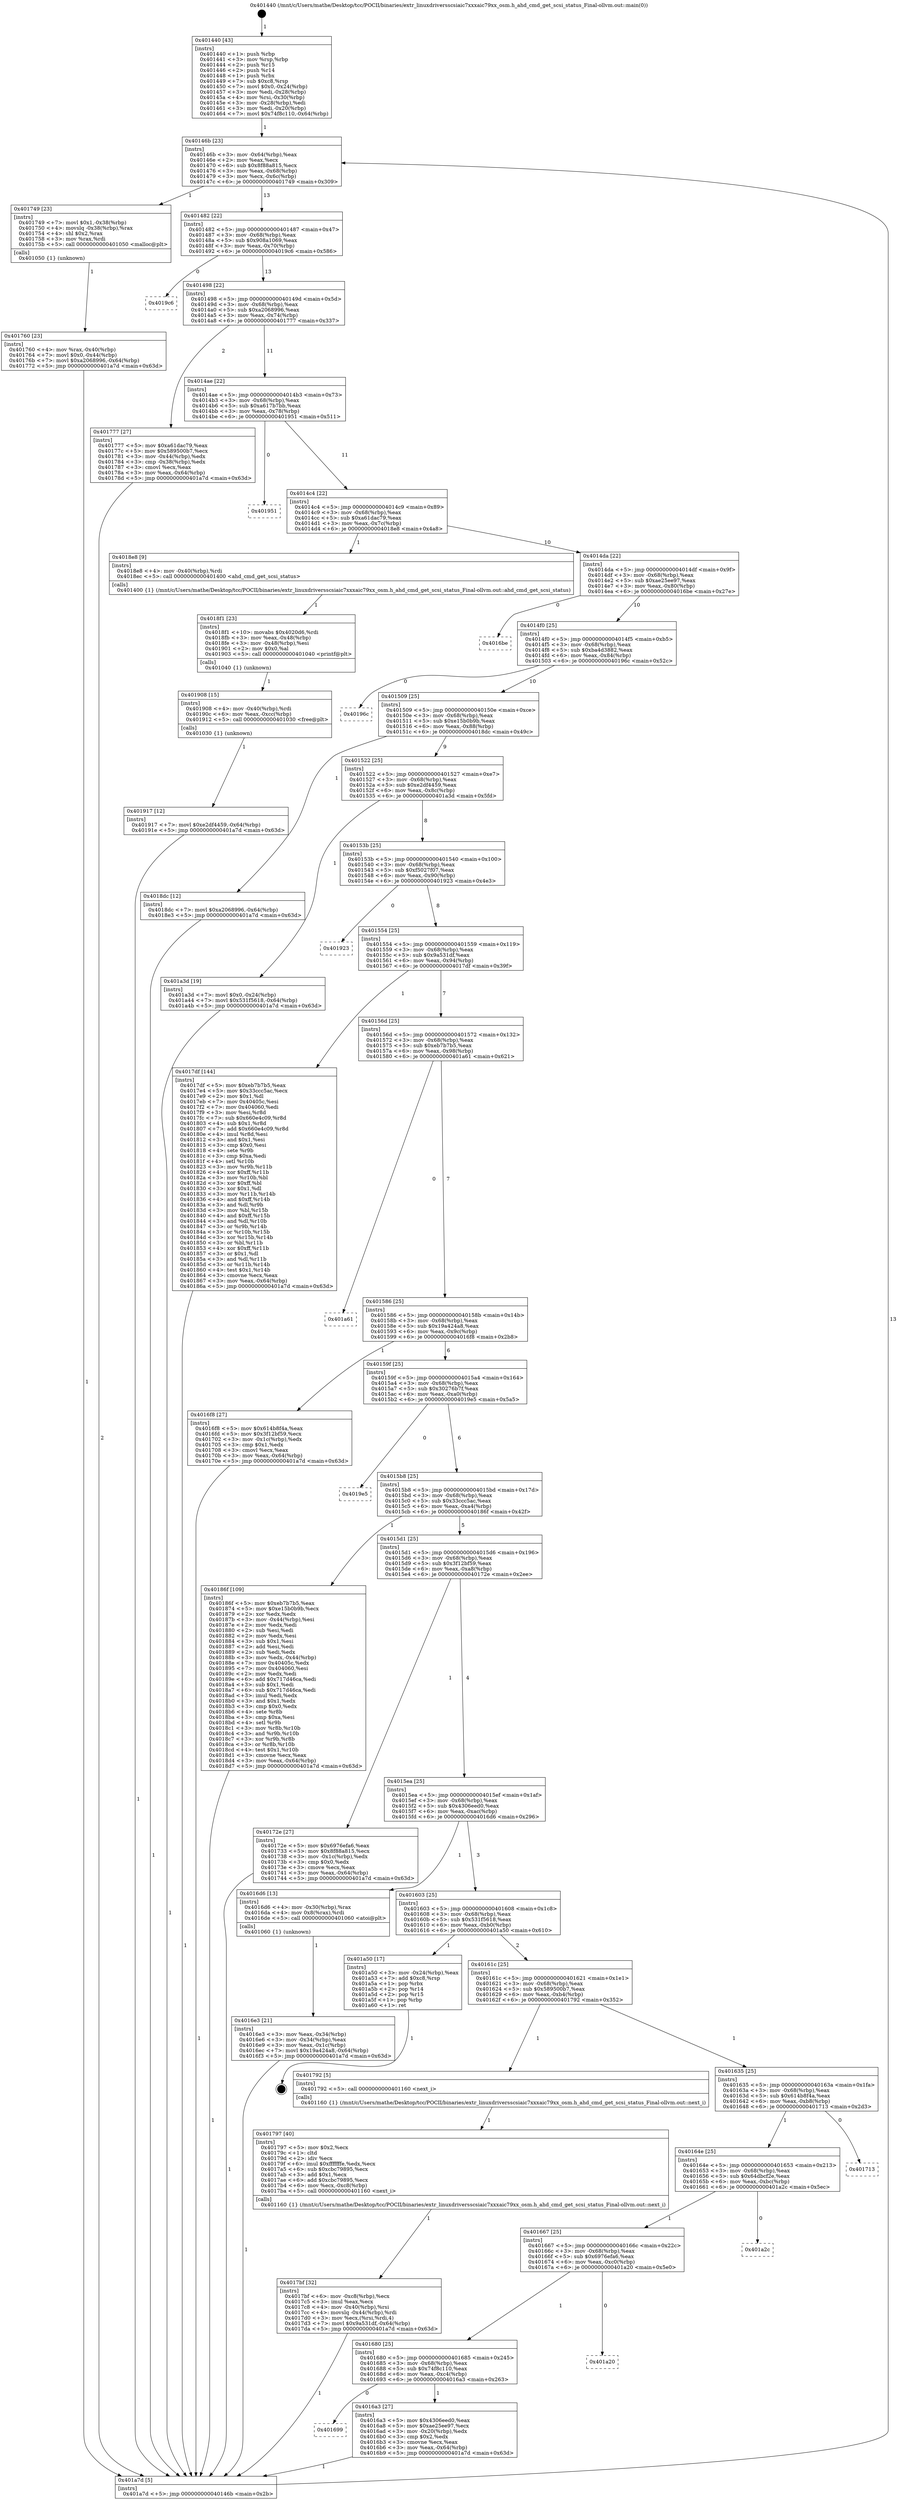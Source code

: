 digraph "0x401440" {
  label = "0x401440 (/mnt/c/Users/mathe/Desktop/tcc/POCII/binaries/extr_linuxdriversscsiaic7xxxaic79xx_osm.h_ahd_cmd_get_scsi_status_Final-ollvm.out::main(0))"
  labelloc = "t"
  node[shape=record]

  Entry [label="",width=0.3,height=0.3,shape=circle,fillcolor=black,style=filled]
  "0x40146b" [label="{
     0x40146b [23]\l
     | [instrs]\l
     &nbsp;&nbsp;0x40146b \<+3\>: mov -0x64(%rbp),%eax\l
     &nbsp;&nbsp;0x40146e \<+2\>: mov %eax,%ecx\l
     &nbsp;&nbsp;0x401470 \<+6\>: sub $0x8f88a815,%ecx\l
     &nbsp;&nbsp;0x401476 \<+3\>: mov %eax,-0x68(%rbp)\l
     &nbsp;&nbsp;0x401479 \<+3\>: mov %ecx,-0x6c(%rbp)\l
     &nbsp;&nbsp;0x40147c \<+6\>: je 0000000000401749 \<main+0x309\>\l
  }"]
  "0x401749" [label="{
     0x401749 [23]\l
     | [instrs]\l
     &nbsp;&nbsp;0x401749 \<+7\>: movl $0x1,-0x38(%rbp)\l
     &nbsp;&nbsp;0x401750 \<+4\>: movslq -0x38(%rbp),%rax\l
     &nbsp;&nbsp;0x401754 \<+4\>: shl $0x2,%rax\l
     &nbsp;&nbsp;0x401758 \<+3\>: mov %rax,%rdi\l
     &nbsp;&nbsp;0x40175b \<+5\>: call 0000000000401050 \<malloc@plt\>\l
     | [calls]\l
     &nbsp;&nbsp;0x401050 \{1\} (unknown)\l
  }"]
  "0x401482" [label="{
     0x401482 [22]\l
     | [instrs]\l
     &nbsp;&nbsp;0x401482 \<+5\>: jmp 0000000000401487 \<main+0x47\>\l
     &nbsp;&nbsp;0x401487 \<+3\>: mov -0x68(%rbp),%eax\l
     &nbsp;&nbsp;0x40148a \<+5\>: sub $0x908a1069,%eax\l
     &nbsp;&nbsp;0x40148f \<+3\>: mov %eax,-0x70(%rbp)\l
     &nbsp;&nbsp;0x401492 \<+6\>: je 00000000004019c6 \<main+0x586\>\l
  }"]
  Exit [label="",width=0.3,height=0.3,shape=circle,fillcolor=black,style=filled,peripheries=2]
  "0x4019c6" [label="{
     0x4019c6\l
  }", style=dashed]
  "0x401498" [label="{
     0x401498 [22]\l
     | [instrs]\l
     &nbsp;&nbsp;0x401498 \<+5\>: jmp 000000000040149d \<main+0x5d\>\l
     &nbsp;&nbsp;0x40149d \<+3\>: mov -0x68(%rbp),%eax\l
     &nbsp;&nbsp;0x4014a0 \<+5\>: sub $0xa2068996,%eax\l
     &nbsp;&nbsp;0x4014a5 \<+3\>: mov %eax,-0x74(%rbp)\l
     &nbsp;&nbsp;0x4014a8 \<+6\>: je 0000000000401777 \<main+0x337\>\l
  }"]
  "0x401917" [label="{
     0x401917 [12]\l
     | [instrs]\l
     &nbsp;&nbsp;0x401917 \<+7\>: movl $0xe2df4459,-0x64(%rbp)\l
     &nbsp;&nbsp;0x40191e \<+5\>: jmp 0000000000401a7d \<main+0x63d\>\l
  }"]
  "0x401777" [label="{
     0x401777 [27]\l
     | [instrs]\l
     &nbsp;&nbsp;0x401777 \<+5\>: mov $0xa61dac79,%eax\l
     &nbsp;&nbsp;0x40177c \<+5\>: mov $0x589500b7,%ecx\l
     &nbsp;&nbsp;0x401781 \<+3\>: mov -0x44(%rbp),%edx\l
     &nbsp;&nbsp;0x401784 \<+3\>: cmp -0x38(%rbp),%edx\l
     &nbsp;&nbsp;0x401787 \<+3\>: cmovl %ecx,%eax\l
     &nbsp;&nbsp;0x40178a \<+3\>: mov %eax,-0x64(%rbp)\l
     &nbsp;&nbsp;0x40178d \<+5\>: jmp 0000000000401a7d \<main+0x63d\>\l
  }"]
  "0x4014ae" [label="{
     0x4014ae [22]\l
     | [instrs]\l
     &nbsp;&nbsp;0x4014ae \<+5\>: jmp 00000000004014b3 \<main+0x73\>\l
     &nbsp;&nbsp;0x4014b3 \<+3\>: mov -0x68(%rbp),%eax\l
     &nbsp;&nbsp;0x4014b6 \<+5\>: sub $0xa617b7bb,%eax\l
     &nbsp;&nbsp;0x4014bb \<+3\>: mov %eax,-0x78(%rbp)\l
     &nbsp;&nbsp;0x4014be \<+6\>: je 0000000000401951 \<main+0x511\>\l
  }"]
  "0x401908" [label="{
     0x401908 [15]\l
     | [instrs]\l
     &nbsp;&nbsp;0x401908 \<+4\>: mov -0x40(%rbp),%rdi\l
     &nbsp;&nbsp;0x40190c \<+6\>: mov %eax,-0xcc(%rbp)\l
     &nbsp;&nbsp;0x401912 \<+5\>: call 0000000000401030 \<free@plt\>\l
     | [calls]\l
     &nbsp;&nbsp;0x401030 \{1\} (unknown)\l
  }"]
  "0x401951" [label="{
     0x401951\l
  }", style=dashed]
  "0x4014c4" [label="{
     0x4014c4 [22]\l
     | [instrs]\l
     &nbsp;&nbsp;0x4014c4 \<+5\>: jmp 00000000004014c9 \<main+0x89\>\l
     &nbsp;&nbsp;0x4014c9 \<+3\>: mov -0x68(%rbp),%eax\l
     &nbsp;&nbsp;0x4014cc \<+5\>: sub $0xa61dac79,%eax\l
     &nbsp;&nbsp;0x4014d1 \<+3\>: mov %eax,-0x7c(%rbp)\l
     &nbsp;&nbsp;0x4014d4 \<+6\>: je 00000000004018e8 \<main+0x4a8\>\l
  }"]
  "0x4018f1" [label="{
     0x4018f1 [23]\l
     | [instrs]\l
     &nbsp;&nbsp;0x4018f1 \<+10\>: movabs $0x4020d6,%rdi\l
     &nbsp;&nbsp;0x4018fb \<+3\>: mov %eax,-0x48(%rbp)\l
     &nbsp;&nbsp;0x4018fe \<+3\>: mov -0x48(%rbp),%esi\l
     &nbsp;&nbsp;0x401901 \<+2\>: mov $0x0,%al\l
     &nbsp;&nbsp;0x401903 \<+5\>: call 0000000000401040 \<printf@plt\>\l
     | [calls]\l
     &nbsp;&nbsp;0x401040 \{1\} (unknown)\l
  }"]
  "0x4018e8" [label="{
     0x4018e8 [9]\l
     | [instrs]\l
     &nbsp;&nbsp;0x4018e8 \<+4\>: mov -0x40(%rbp),%rdi\l
     &nbsp;&nbsp;0x4018ec \<+5\>: call 0000000000401400 \<ahd_cmd_get_scsi_status\>\l
     | [calls]\l
     &nbsp;&nbsp;0x401400 \{1\} (/mnt/c/Users/mathe/Desktop/tcc/POCII/binaries/extr_linuxdriversscsiaic7xxxaic79xx_osm.h_ahd_cmd_get_scsi_status_Final-ollvm.out::ahd_cmd_get_scsi_status)\l
  }"]
  "0x4014da" [label="{
     0x4014da [22]\l
     | [instrs]\l
     &nbsp;&nbsp;0x4014da \<+5\>: jmp 00000000004014df \<main+0x9f\>\l
     &nbsp;&nbsp;0x4014df \<+3\>: mov -0x68(%rbp),%eax\l
     &nbsp;&nbsp;0x4014e2 \<+5\>: sub $0xae25ee97,%eax\l
     &nbsp;&nbsp;0x4014e7 \<+3\>: mov %eax,-0x80(%rbp)\l
     &nbsp;&nbsp;0x4014ea \<+6\>: je 00000000004016be \<main+0x27e\>\l
  }"]
  "0x4017bf" [label="{
     0x4017bf [32]\l
     | [instrs]\l
     &nbsp;&nbsp;0x4017bf \<+6\>: mov -0xc8(%rbp),%ecx\l
     &nbsp;&nbsp;0x4017c5 \<+3\>: imul %eax,%ecx\l
     &nbsp;&nbsp;0x4017c8 \<+4\>: mov -0x40(%rbp),%rsi\l
     &nbsp;&nbsp;0x4017cc \<+4\>: movslq -0x44(%rbp),%rdi\l
     &nbsp;&nbsp;0x4017d0 \<+3\>: mov %ecx,(%rsi,%rdi,4)\l
     &nbsp;&nbsp;0x4017d3 \<+7\>: movl $0x9a531df,-0x64(%rbp)\l
     &nbsp;&nbsp;0x4017da \<+5\>: jmp 0000000000401a7d \<main+0x63d\>\l
  }"]
  "0x4016be" [label="{
     0x4016be\l
  }", style=dashed]
  "0x4014f0" [label="{
     0x4014f0 [25]\l
     | [instrs]\l
     &nbsp;&nbsp;0x4014f0 \<+5\>: jmp 00000000004014f5 \<main+0xb5\>\l
     &nbsp;&nbsp;0x4014f5 \<+3\>: mov -0x68(%rbp),%eax\l
     &nbsp;&nbsp;0x4014f8 \<+5\>: sub $0xba4d3882,%eax\l
     &nbsp;&nbsp;0x4014fd \<+6\>: mov %eax,-0x84(%rbp)\l
     &nbsp;&nbsp;0x401503 \<+6\>: je 000000000040196c \<main+0x52c\>\l
  }"]
  "0x401797" [label="{
     0x401797 [40]\l
     | [instrs]\l
     &nbsp;&nbsp;0x401797 \<+5\>: mov $0x2,%ecx\l
     &nbsp;&nbsp;0x40179c \<+1\>: cltd\l
     &nbsp;&nbsp;0x40179d \<+2\>: idiv %ecx\l
     &nbsp;&nbsp;0x40179f \<+6\>: imul $0xfffffffe,%edx,%ecx\l
     &nbsp;&nbsp;0x4017a5 \<+6\>: sub $0xcbc79895,%ecx\l
     &nbsp;&nbsp;0x4017ab \<+3\>: add $0x1,%ecx\l
     &nbsp;&nbsp;0x4017ae \<+6\>: add $0xcbc79895,%ecx\l
     &nbsp;&nbsp;0x4017b4 \<+6\>: mov %ecx,-0xc8(%rbp)\l
     &nbsp;&nbsp;0x4017ba \<+5\>: call 0000000000401160 \<next_i\>\l
     | [calls]\l
     &nbsp;&nbsp;0x401160 \{1\} (/mnt/c/Users/mathe/Desktop/tcc/POCII/binaries/extr_linuxdriversscsiaic7xxxaic79xx_osm.h_ahd_cmd_get_scsi_status_Final-ollvm.out::next_i)\l
  }"]
  "0x40196c" [label="{
     0x40196c\l
  }", style=dashed]
  "0x401509" [label="{
     0x401509 [25]\l
     | [instrs]\l
     &nbsp;&nbsp;0x401509 \<+5\>: jmp 000000000040150e \<main+0xce\>\l
     &nbsp;&nbsp;0x40150e \<+3\>: mov -0x68(%rbp),%eax\l
     &nbsp;&nbsp;0x401511 \<+5\>: sub $0xe15b0b9b,%eax\l
     &nbsp;&nbsp;0x401516 \<+6\>: mov %eax,-0x88(%rbp)\l
     &nbsp;&nbsp;0x40151c \<+6\>: je 00000000004018dc \<main+0x49c\>\l
  }"]
  "0x401760" [label="{
     0x401760 [23]\l
     | [instrs]\l
     &nbsp;&nbsp;0x401760 \<+4\>: mov %rax,-0x40(%rbp)\l
     &nbsp;&nbsp;0x401764 \<+7\>: movl $0x0,-0x44(%rbp)\l
     &nbsp;&nbsp;0x40176b \<+7\>: movl $0xa2068996,-0x64(%rbp)\l
     &nbsp;&nbsp;0x401772 \<+5\>: jmp 0000000000401a7d \<main+0x63d\>\l
  }"]
  "0x4018dc" [label="{
     0x4018dc [12]\l
     | [instrs]\l
     &nbsp;&nbsp;0x4018dc \<+7\>: movl $0xa2068996,-0x64(%rbp)\l
     &nbsp;&nbsp;0x4018e3 \<+5\>: jmp 0000000000401a7d \<main+0x63d\>\l
  }"]
  "0x401522" [label="{
     0x401522 [25]\l
     | [instrs]\l
     &nbsp;&nbsp;0x401522 \<+5\>: jmp 0000000000401527 \<main+0xe7\>\l
     &nbsp;&nbsp;0x401527 \<+3\>: mov -0x68(%rbp),%eax\l
     &nbsp;&nbsp;0x40152a \<+5\>: sub $0xe2df4459,%eax\l
     &nbsp;&nbsp;0x40152f \<+6\>: mov %eax,-0x8c(%rbp)\l
     &nbsp;&nbsp;0x401535 \<+6\>: je 0000000000401a3d \<main+0x5fd\>\l
  }"]
  "0x4016e3" [label="{
     0x4016e3 [21]\l
     | [instrs]\l
     &nbsp;&nbsp;0x4016e3 \<+3\>: mov %eax,-0x34(%rbp)\l
     &nbsp;&nbsp;0x4016e6 \<+3\>: mov -0x34(%rbp),%eax\l
     &nbsp;&nbsp;0x4016e9 \<+3\>: mov %eax,-0x1c(%rbp)\l
     &nbsp;&nbsp;0x4016ec \<+7\>: movl $0x19a424a8,-0x64(%rbp)\l
     &nbsp;&nbsp;0x4016f3 \<+5\>: jmp 0000000000401a7d \<main+0x63d\>\l
  }"]
  "0x401a3d" [label="{
     0x401a3d [19]\l
     | [instrs]\l
     &nbsp;&nbsp;0x401a3d \<+7\>: movl $0x0,-0x24(%rbp)\l
     &nbsp;&nbsp;0x401a44 \<+7\>: movl $0x531f5618,-0x64(%rbp)\l
     &nbsp;&nbsp;0x401a4b \<+5\>: jmp 0000000000401a7d \<main+0x63d\>\l
  }"]
  "0x40153b" [label="{
     0x40153b [25]\l
     | [instrs]\l
     &nbsp;&nbsp;0x40153b \<+5\>: jmp 0000000000401540 \<main+0x100\>\l
     &nbsp;&nbsp;0x401540 \<+3\>: mov -0x68(%rbp),%eax\l
     &nbsp;&nbsp;0x401543 \<+5\>: sub $0xf5027f07,%eax\l
     &nbsp;&nbsp;0x401548 \<+6\>: mov %eax,-0x90(%rbp)\l
     &nbsp;&nbsp;0x40154e \<+6\>: je 0000000000401923 \<main+0x4e3\>\l
  }"]
  "0x401440" [label="{
     0x401440 [43]\l
     | [instrs]\l
     &nbsp;&nbsp;0x401440 \<+1\>: push %rbp\l
     &nbsp;&nbsp;0x401441 \<+3\>: mov %rsp,%rbp\l
     &nbsp;&nbsp;0x401444 \<+2\>: push %r15\l
     &nbsp;&nbsp;0x401446 \<+2\>: push %r14\l
     &nbsp;&nbsp;0x401448 \<+1\>: push %rbx\l
     &nbsp;&nbsp;0x401449 \<+7\>: sub $0xc8,%rsp\l
     &nbsp;&nbsp;0x401450 \<+7\>: movl $0x0,-0x24(%rbp)\l
     &nbsp;&nbsp;0x401457 \<+3\>: mov %edi,-0x28(%rbp)\l
     &nbsp;&nbsp;0x40145a \<+4\>: mov %rsi,-0x30(%rbp)\l
     &nbsp;&nbsp;0x40145e \<+3\>: mov -0x28(%rbp),%edi\l
     &nbsp;&nbsp;0x401461 \<+3\>: mov %edi,-0x20(%rbp)\l
     &nbsp;&nbsp;0x401464 \<+7\>: movl $0x74f8c110,-0x64(%rbp)\l
  }"]
  "0x401923" [label="{
     0x401923\l
  }", style=dashed]
  "0x401554" [label="{
     0x401554 [25]\l
     | [instrs]\l
     &nbsp;&nbsp;0x401554 \<+5\>: jmp 0000000000401559 \<main+0x119\>\l
     &nbsp;&nbsp;0x401559 \<+3\>: mov -0x68(%rbp),%eax\l
     &nbsp;&nbsp;0x40155c \<+5\>: sub $0x9a531df,%eax\l
     &nbsp;&nbsp;0x401561 \<+6\>: mov %eax,-0x94(%rbp)\l
     &nbsp;&nbsp;0x401567 \<+6\>: je 00000000004017df \<main+0x39f\>\l
  }"]
  "0x401a7d" [label="{
     0x401a7d [5]\l
     | [instrs]\l
     &nbsp;&nbsp;0x401a7d \<+5\>: jmp 000000000040146b \<main+0x2b\>\l
  }"]
  "0x4017df" [label="{
     0x4017df [144]\l
     | [instrs]\l
     &nbsp;&nbsp;0x4017df \<+5\>: mov $0xeb7b7b5,%eax\l
     &nbsp;&nbsp;0x4017e4 \<+5\>: mov $0x33ccc5ac,%ecx\l
     &nbsp;&nbsp;0x4017e9 \<+2\>: mov $0x1,%dl\l
     &nbsp;&nbsp;0x4017eb \<+7\>: mov 0x40405c,%esi\l
     &nbsp;&nbsp;0x4017f2 \<+7\>: mov 0x404060,%edi\l
     &nbsp;&nbsp;0x4017f9 \<+3\>: mov %esi,%r8d\l
     &nbsp;&nbsp;0x4017fc \<+7\>: sub $0x660e4c09,%r8d\l
     &nbsp;&nbsp;0x401803 \<+4\>: sub $0x1,%r8d\l
     &nbsp;&nbsp;0x401807 \<+7\>: add $0x660e4c09,%r8d\l
     &nbsp;&nbsp;0x40180e \<+4\>: imul %r8d,%esi\l
     &nbsp;&nbsp;0x401812 \<+3\>: and $0x1,%esi\l
     &nbsp;&nbsp;0x401815 \<+3\>: cmp $0x0,%esi\l
     &nbsp;&nbsp;0x401818 \<+4\>: sete %r9b\l
     &nbsp;&nbsp;0x40181c \<+3\>: cmp $0xa,%edi\l
     &nbsp;&nbsp;0x40181f \<+4\>: setl %r10b\l
     &nbsp;&nbsp;0x401823 \<+3\>: mov %r9b,%r11b\l
     &nbsp;&nbsp;0x401826 \<+4\>: xor $0xff,%r11b\l
     &nbsp;&nbsp;0x40182a \<+3\>: mov %r10b,%bl\l
     &nbsp;&nbsp;0x40182d \<+3\>: xor $0xff,%bl\l
     &nbsp;&nbsp;0x401830 \<+3\>: xor $0x1,%dl\l
     &nbsp;&nbsp;0x401833 \<+3\>: mov %r11b,%r14b\l
     &nbsp;&nbsp;0x401836 \<+4\>: and $0xff,%r14b\l
     &nbsp;&nbsp;0x40183a \<+3\>: and %dl,%r9b\l
     &nbsp;&nbsp;0x40183d \<+3\>: mov %bl,%r15b\l
     &nbsp;&nbsp;0x401840 \<+4\>: and $0xff,%r15b\l
     &nbsp;&nbsp;0x401844 \<+3\>: and %dl,%r10b\l
     &nbsp;&nbsp;0x401847 \<+3\>: or %r9b,%r14b\l
     &nbsp;&nbsp;0x40184a \<+3\>: or %r10b,%r15b\l
     &nbsp;&nbsp;0x40184d \<+3\>: xor %r15b,%r14b\l
     &nbsp;&nbsp;0x401850 \<+3\>: or %bl,%r11b\l
     &nbsp;&nbsp;0x401853 \<+4\>: xor $0xff,%r11b\l
     &nbsp;&nbsp;0x401857 \<+3\>: or $0x1,%dl\l
     &nbsp;&nbsp;0x40185a \<+3\>: and %dl,%r11b\l
     &nbsp;&nbsp;0x40185d \<+3\>: or %r11b,%r14b\l
     &nbsp;&nbsp;0x401860 \<+4\>: test $0x1,%r14b\l
     &nbsp;&nbsp;0x401864 \<+3\>: cmovne %ecx,%eax\l
     &nbsp;&nbsp;0x401867 \<+3\>: mov %eax,-0x64(%rbp)\l
     &nbsp;&nbsp;0x40186a \<+5\>: jmp 0000000000401a7d \<main+0x63d\>\l
  }"]
  "0x40156d" [label="{
     0x40156d [25]\l
     | [instrs]\l
     &nbsp;&nbsp;0x40156d \<+5\>: jmp 0000000000401572 \<main+0x132\>\l
     &nbsp;&nbsp;0x401572 \<+3\>: mov -0x68(%rbp),%eax\l
     &nbsp;&nbsp;0x401575 \<+5\>: sub $0xeb7b7b5,%eax\l
     &nbsp;&nbsp;0x40157a \<+6\>: mov %eax,-0x98(%rbp)\l
     &nbsp;&nbsp;0x401580 \<+6\>: je 0000000000401a61 \<main+0x621\>\l
  }"]
  "0x401699" [label="{
     0x401699\l
  }", style=dashed]
  "0x401a61" [label="{
     0x401a61\l
  }", style=dashed]
  "0x401586" [label="{
     0x401586 [25]\l
     | [instrs]\l
     &nbsp;&nbsp;0x401586 \<+5\>: jmp 000000000040158b \<main+0x14b\>\l
     &nbsp;&nbsp;0x40158b \<+3\>: mov -0x68(%rbp),%eax\l
     &nbsp;&nbsp;0x40158e \<+5\>: sub $0x19a424a8,%eax\l
     &nbsp;&nbsp;0x401593 \<+6\>: mov %eax,-0x9c(%rbp)\l
     &nbsp;&nbsp;0x401599 \<+6\>: je 00000000004016f8 \<main+0x2b8\>\l
  }"]
  "0x4016a3" [label="{
     0x4016a3 [27]\l
     | [instrs]\l
     &nbsp;&nbsp;0x4016a3 \<+5\>: mov $0x4306eed0,%eax\l
     &nbsp;&nbsp;0x4016a8 \<+5\>: mov $0xae25ee97,%ecx\l
     &nbsp;&nbsp;0x4016ad \<+3\>: mov -0x20(%rbp),%edx\l
     &nbsp;&nbsp;0x4016b0 \<+3\>: cmp $0x2,%edx\l
     &nbsp;&nbsp;0x4016b3 \<+3\>: cmovne %ecx,%eax\l
     &nbsp;&nbsp;0x4016b6 \<+3\>: mov %eax,-0x64(%rbp)\l
     &nbsp;&nbsp;0x4016b9 \<+5\>: jmp 0000000000401a7d \<main+0x63d\>\l
  }"]
  "0x4016f8" [label="{
     0x4016f8 [27]\l
     | [instrs]\l
     &nbsp;&nbsp;0x4016f8 \<+5\>: mov $0x614b8f4a,%eax\l
     &nbsp;&nbsp;0x4016fd \<+5\>: mov $0x3f12bf59,%ecx\l
     &nbsp;&nbsp;0x401702 \<+3\>: mov -0x1c(%rbp),%edx\l
     &nbsp;&nbsp;0x401705 \<+3\>: cmp $0x1,%edx\l
     &nbsp;&nbsp;0x401708 \<+3\>: cmovl %ecx,%eax\l
     &nbsp;&nbsp;0x40170b \<+3\>: mov %eax,-0x64(%rbp)\l
     &nbsp;&nbsp;0x40170e \<+5\>: jmp 0000000000401a7d \<main+0x63d\>\l
  }"]
  "0x40159f" [label="{
     0x40159f [25]\l
     | [instrs]\l
     &nbsp;&nbsp;0x40159f \<+5\>: jmp 00000000004015a4 \<main+0x164\>\l
     &nbsp;&nbsp;0x4015a4 \<+3\>: mov -0x68(%rbp),%eax\l
     &nbsp;&nbsp;0x4015a7 \<+5\>: sub $0x30276b7f,%eax\l
     &nbsp;&nbsp;0x4015ac \<+6\>: mov %eax,-0xa0(%rbp)\l
     &nbsp;&nbsp;0x4015b2 \<+6\>: je 00000000004019e5 \<main+0x5a5\>\l
  }"]
  "0x401680" [label="{
     0x401680 [25]\l
     | [instrs]\l
     &nbsp;&nbsp;0x401680 \<+5\>: jmp 0000000000401685 \<main+0x245\>\l
     &nbsp;&nbsp;0x401685 \<+3\>: mov -0x68(%rbp),%eax\l
     &nbsp;&nbsp;0x401688 \<+5\>: sub $0x74f8c110,%eax\l
     &nbsp;&nbsp;0x40168d \<+6\>: mov %eax,-0xc4(%rbp)\l
     &nbsp;&nbsp;0x401693 \<+6\>: je 00000000004016a3 \<main+0x263\>\l
  }"]
  "0x4019e5" [label="{
     0x4019e5\l
  }", style=dashed]
  "0x4015b8" [label="{
     0x4015b8 [25]\l
     | [instrs]\l
     &nbsp;&nbsp;0x4015b8 \<+5\>: jmp 00000000004015bd \<main+0x17d\>\l
     &nbsp;&nbsp;0x4015bd \<+3\>: mov -0x68(%rbp),%eax\l
     &nbsp;&nbsp;0x4015c0 \<+5\>: sub $0x33ccc5ac,%eax\l
     &nbsp;&nbsp;0x4015c5 \<+6\>: mov %eax,-0xa4(%rbp)\l
     &nbsp;&nbsp;0x4015cb \<+6\>: je 000000000040186f \<main+0x42f\>\l
  }"]
  "0x401a20" [label="{
     0x401a20\l
  }", style=dashed]
  "0x40186f" [label="{
     0x40186f [109]\l
     | [instrs]\l
     &nbsp;&nbsp;0x40186f \<+5\>: mov $0xeb7b7b5,%eax\l
     &nbsp;&nbsp;0x401874 \<+5\>: mov $0xe15b0b9b,%ecx\l
     &nbsp;&nbsp;0x401879 \<+2\>: xor %edx,%edx\l
     &nbsp;&nbsp;0x40187b \<+3\>: mov -0x44(%rbp),%esi\l
     &nbsp;&nbsp;0x40187e \<+2\>: mov %edx,%edi\l
     &nbsp;&nbsp;0x401880 \<+2\>: sub %esi,%edi\l
     &nbsp;&nbsp;0x401882 \<+2\>: mov %edx,%esi\l
     &nbsp;&nbsp;0x401884 \<+3\>: sub $0x1,%esi\l
     &nbsp;&nbsp;0x401887 \<+2\>: add %esi,%edi\l
     &nbsp;&nbsp;0x401889 \<+2\>: sub %edi,%edx\l
     &nbsp;&nbsp;0x40188b \<+3\>: mov %edx,-0x44(%rbp)\l
     &nbsp;&nbsp;0x40188e \<+7\>: mov 0x40405c,%edx\l
     &nbsp;&nbsp;0x401895 \<+7\>: mov 0x404060,%esi\l
     &nbsp;&nbsp;0x40189c \<+2\>: mov %edx,%edi\l
     &nbsp;&nbsp;0x40189e \<+6\>: add $0x717d46ca,%edi\l
     &nbsp;&nbsp;0x4018a4 \<+3\>: sub $0x1,%edi\l
     &nbsp;&nbsp;0x4018a7 \<+6\>: sub $0x717d46ca,%edi\l
     &nbsp;&nbsp;0x4018ad \<+3\>: imul %edi,%edx\l
     &nbsp;&nbsp;0x4018b0 \<+3\>: and $0x1,%edx\l
     &nbsp;&nbsp;0x4018b3 \<+3\>: cmp $0x0,%edx\l
     &nbsp;&nbsp;0x4018b6 \<+4\>: sete %r8b\l
     &nbsp;&nbsp;0x4018ba \<+3\>: cmp $0xa,%esi\l
     &nbsp;&nbsp;0x4018bd \<+4\>: setl %r9b\l
     &nbsp;&nbsp;0x4018c1 \<+3\>: mov %r8b,%r10b\l
     &nbsp;&nbsp;0x4018c4 \<+3\>: and %r9b,%r10b\l
     &nbsp;&nbsp;0x4018c7 \<+3\>: xor %r9b,%r8b\l
     &nbsp;&nbsp;0x4018ca \<+3\>: or %r8b,%r10b\l
     &nbsp;&nbsp;0x4018cd \<+4\>: test $0x1,%r10b\l
     &nbsp;&nbsp;0x4018d1 \<+3\>: cmovne %ecx,%eax\l
     &nbsp;&nbsp;0x4018d4 \<+3\>: mov %eax,-0x64(%rbp)\l
     &nbsp;&nbsp;0x4018d7 \<+5\>: jmp 0000000000401a7d \<main+0x63d\>\l
  }"]
  "0x4015d1" [label="{
     0x4015d1 [25]\l
     | [instrs]\l
     &nbsp;&nbsp;0x4015d1 \<+5\>: jmp 00000000004015d6 \<main+0x196\>\l
     &nbsp;&nbsp;0x4015d6 \<+3\>: mov -0x68(%rbp),%eax\l
     &nbsp;&nbsp;0x4015d9 \<+5\>: sub $0x3f12bf59,%eax\l
     &nbsp;&nbsp;0x4015de \<+6\>: mov %eax,-0xa8(%rbp)\l
     &nbsp;&nbsp;0x4015e4 \<+6\>: je 000000000040172e \<main+0x2ee\>\l
  }"]
  "0x401667" [label="{
     0x401667 [25]\l
     | [instrs]\l
     &nbsp;&nbsp;0x401667 \<+5\>: jmp 000000000040166c \<main+0x22c\>\l
     &nbsp;&nbsp;0x40166c \<+3\>: mov -0x68(%rbp),%eax\l
     &nbsp;&nbsp;0x40166f \<+5\>: sub $0x6976efa6,%eax\l
     &nbsp;&nbsp;0x401674 \<+6\>: mov %eax,-0xc0(%rbp)\l
     &nbsp;&nbsp;0x40167a \<+6\>: je 0000000000401a20 \<main+0x5e0\>\l
  }"]
  "0x40172e" [label="{
     0x40172e [27]\l
     | [instrs]\l
     &nbsp;&nbsp;0x40172e \<+5\>: mov $0x6976efa6,%eax\l
     &nbsp;&nbsp;0x401733 \<+5\>: mov $0x8f88a815,%ecx\l
     &nbsp;&nbsp;0x401738 \<+3\>: mov -0x1c(%rbp),%edx\l
     &nbsp;&nbsp;0x40173b \<+3\>: cmp $0x0,%edx\l
     &nbsp;&nbsp;0x40173e \<+3\>: cmove %ecx,%eax\l
     &nbsp;&nbsp;0x401741 \<+3\>: mov %eax,-0x64(%rbp)\l
     &nbsp;&nbsp;0x401744 \<+5\>: jmp 0000000000401a7d \<main+0x63d\>\l
  }"]
  "0x4015ea" [label="{
     0x4015ea [25]\l
     | [instrs]\l
     &nbsp;&nbsp;0x4015ea \<+5\>: jmp 00000000004015ef \<main+0x1af\>\l
     &nbsp;&nbsp;0x4015ef \<+3\>: mov -0x68(%rbp),%eax\l
     &nbsp;&nbsp;0x4015f2 \<+5\>: sub $0x4306eed0,%eax\l
     &nbsp;&nbsp;0x4015f7 \<+6\>: mov %eax,-0xac(%rbp)\l
     &nbsp;&nbsp;0x4015fd \<+6\>: je 00000000004016d6 \<main+0x296\>\l
  }"]
  "0x401a2c" [label="{
     0x401a2c\l
  }", style=dashed]
  "0x4016d6" [label="{
     0x4016d6 [13]\l
     | [instrs]\l
     &nbsp;&nbsp;0x4016d6 \<+4\>: mov -0x30(%rbp),%rax\l
     &nbsp;&nbsp;0x4016da \<+4\>: mov 0x8(%rax),%rdi\l
     &nbsp;&nbsp;0x4016de \<+5\>: call 0000000000401060 \<atoi@plt\>\l
     | [calls]\l
     &nbsp;&nbsp;0x401060 \{1\} (unknown)\l
  }"]
  "0x401603" [label="{
     0x401603 [25]\l
     | [instrs]\l
     &nbsp;&nbsp;0x401603 \<+5\>: jmp 0000000000401608 \<main+0x1c8\>\l
     &nbsp;&nbsp;0x401608 \<+3\>: mov -0x68(%rbp),%eax\l
     &nbsp;&nbsp;0x40160b \<+5\>: sub $0x531f5618,%eax\l
     &nbsp;&nbsp;0x401610 \<+6\>: mov %eax,-0xb0(%rbp)\l
     &nbsp;&nbsp;0x401616 \<+6\>: je 0000000000401a50 \<main+0x610\>\l
  }"]
  "0x40164e" [label="{
     0x40164e [25]\l
     | [instrs]\l
     &nbsp;&nbsp;0x40164e \<+5\>: jmp 0000000000401653 \<main+0x213\>\l
     &nbsp;&nbsp;0x401653 \<+3\>: mov -0x68(%rbp),%eax\l
     &nbsp;&nbsp;0x401656 \<+5\>: sub $0x64dbcf2e,%eax\l
     &nbsp;&nbsp;0x40165b \<+6\>: mov %eax,-0xbc(%rbp)\l
     &nbsp;&nbsp;0x401661 \<+6\>: je 0000000000401a2c \<main+0x5ec\>\l
  }"]
  "0x401a50" [label="{
     0x401a50 [17]\l
     | [instrs]\l
     &nbsp;&nbsp;0x401a50 \<+3\>: mov -0x24(%rbp),%eax\l
     &nbsp;&nbsp;0x401a53 \<+7\>: add $0xc8,%rsp\l
     &nbsp;&nbsp;0x401a5a \<+1\>: pop %rbx\l
     &nbsp;&nbsp;0x401a5b \<+2\>: pop %r14\l
     &nbsp;&nbsp;0x401a5d \<+2\>: pop %r15\l
     &nbsp;&nbsp;0x401a5f \<+1\>: pop %rbp\l
     &nbsp;&nbsp;0x401a60 \<+1\>: ret\l
  }"]
  "0x40161c" [label="{
     0x40161c [25]\l
     | [instrs]\l
     &nbsp;&nbsp;0x40161c \<+5\>: jmp 0000000000401621 \<main+0x1e1\>\l
     &nbsp;&nbsp;0x401621 \<+3\>: mov -0x68(%rbp),%eax\l
     &nbsp;&nbsp;0x401624 \<+5\>: sub $0x589500b7,%eax\l
     &nbsp;&nbsp;0x401629 \<+6\>: mov %eax,-0xb4(%rbp)\l
     &nbsp;&nbsp;0x40162f \<+6\>: je 0000000000401792 \<main+0x352\>\l
  }"]
  "0x401713" [label="{
     0x401713\l
  }", style=dashed]
  "0x401792" [label="{
     0x401792 [5]\l
     | [instrs]\l
     &nbsp;&nbsp;0x401792 \<+5\>: call 0000000000401160 \<next_i\>\l
     | [calls]\l
     &nbsp;&nbsp;0x401160 \{1\} (/mnt/c/Users/mathe/Desktop/tcc/POCII/binaries/extr_linuxdriversscsiaic7xxxaic79xx_osm.h_ahd_cmd_get_scsi_status_Final-ollvm.out::next_i)\l
  }"]
  "0x401635" [label="{
     0x401635 [25]\l
     | [instrs]\l
     &nbsp;&nbsp;0x401635 \<+5\>: jmp 000000000040163a \<main+0x1fa\>\l
     &nbsp;&nbsp;0x40163a \<+3\>: mov -0x68(%rbp),%eax\l
     &nbsp;&nbsp;0x40163d \<+5\>: sub $0x614b8f4a,%eax\l
     &nbsp;&nbsp;0x401642 \<+6\>: mov %eax,-0xb8(%rbp)\l
     &nbsp;&nbsp;0x401648 \<+6\>: je 0000000000401713 \<main+0x2d3\>\l
  }"]
  Entry -> "0x401440" [label=" 1"]
  "0x40146b" -> "0x401749" [label=" 1"]
  "0x40146b" -> "0x401482" [label=" 13"]
  "0x401a50" -> Exit [label=" 1"]
  "0x401482" -> "0x4019c6" [label=" 0"]
  "0x401482" -> "0x401498" [label=" 13"]
  "0x401a3d" -> "0x401a7d" [label=" 1"]
  "0x401498" -> "0x401777" [label=" 2"]
  "0x401498" -> "0x4014ae" [label=" 11"]
  "0x401917" -> "0x401a7d" [label=" 1"]
  "0x4014ae" -> "0x401951" [label=" 0"]
  "0x4014ae" -> "0x4014c4" [label=" 11"]
  "0x401908" -> "0x401917" [label=" 1"]
  "0x4014c4" -> "0x4018e8" [label=" 1"]
  "0x4014c4" -> "0x4014da" [label=" 10"]
  "0x4018f1" -> "0x401908" [label=" 1"]
  "0x4014da" -> "0x4016be" [label=" 0"]
  "0x4014da" -> "0x4014f0" [label=" 10"]
  "0x4018e8" -> "0x4018f1" [label=" 1"]
  "0x4014f0" -> "0x40196c" [label=" 0"]
  "0x4014f0" -> "0x401509" [label=" 10"]
  "0x4018dc" -> "0x401a7d" [label=" 1"]
  "0x401509" -> "0x4018dc" [label=" 1"]
  "0x401509" -> "0x401522" [label=" 9"]
  "0x40186f" -> "0x401a7d" [label=" 1"]
  "0x401522" -> "0x401a3d" [label=" 1"]
  "0x401522" -> "0x40153b" [label=" 8"]
  "0x4017df" -> "0x401a7d" [label=" 1"]
  "0x40153b" -> "0x401923" [label=" 0"]
  "0x40153b" -> "0x401554" [label=" 8"]
  "0x4017bf" -> "0x401a7d" [label=" 1"]
  "0x401554" -> "0x4017df" [label=" 1"]
  "0x401554" -> "0x40156d" [label=" 7"]
  "0x401797" -> "0x4017bf" [label=" 1"]
  "0x40156d" -> "0x401a61" [label=" 0"]
  "0x40156d" -> "0x401586" [label=" 7"]
  "0x401792" -> "0x401797" [label=" 1"]
  "0x401586" -> "0x4016f8" [label=" 1"]
  "0x401586" -> "0x40159f" [label=" 6"]
  "0x401777" -> "0x401a7d" [label=" 2"]
  "0x40159f" -> "0x4019e5" [label=" 0"]
  "0x40159f" -> "0x4015b8" [label=" 6"]
  "0x401749" -> "0x401760" [label=" 1"]
  "0x4015b8" -> "0x40186f" [label=" 1"]
  "0x4015b8" -> "0x4015d1" [label=" 5"]
  "0x40172e" -> "0x401a7d" [label=" 1"]
  "0x4015d1" -> "0x40172e" [label=" 1"]
  "0x4015d1" -> "0x4015ea" [label=" 4"]
  "0x4016e3" -> "0x401a7d" [label=" 1"]
  "0x4015ea" -> "0x4016d6" [label=" 1"]
  "0x4015ea" -> "0x401603" [label=" 3"]
  "0x4016d6" -> "0x4016e3" [label=" 1"]
  "0x401603" -> "0x401a50" [label=" 1"]
  "0x401603" -> "0x40161c" [label=" 2"]
  "0x401440" -> "0x40146b" [label=" 1"]
  "0x40161c" -> "0x401792" [label=" 1"]
  "0x40161c" -> "0x401635" [label=" 1"]
  "0x4016a3" -> "0x401a7d" [label=" 1"]
  "0x401635" -> "0x401713" [label=" 0"]
  "0x401635" -> "0x40164e" [label=" 1"]
  "0x401a7d" -> "0x40146b" [label=" 13"]
  "0x40164e" -> "0x401a2c" [label=" 0"]
  "0x40164e" -> "0x401667" [label=" 1"]
  "0x4016f8" -> "0x401a7d" [label=" 1"]
  "0x401667" -> "0x401a20" [label=" 0"]
  "0x401667" -> "0x401680" [label=" 1"]
  "0x401760" -> "0x401a7d" [label=" 1"]
  "0x401680" -> "0x4016a3" [label=" 1"]
  "0x401680" -> "0x401699" [label=" 0"]
}
